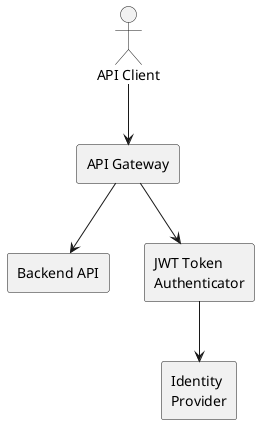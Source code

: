@startuml api-gateway-pattern
skinparam componentStyle rectangle

actor "API Client" as client
component "API Gateway" as gateway
component "Backend API" as backend
component "JWT Token\nAuthenticator" as authenticator
component "Identity\nProvider" as idp

client --> gateway
gateway --> backend
gateway --> authenticator
authenticator --> idp

@enduml